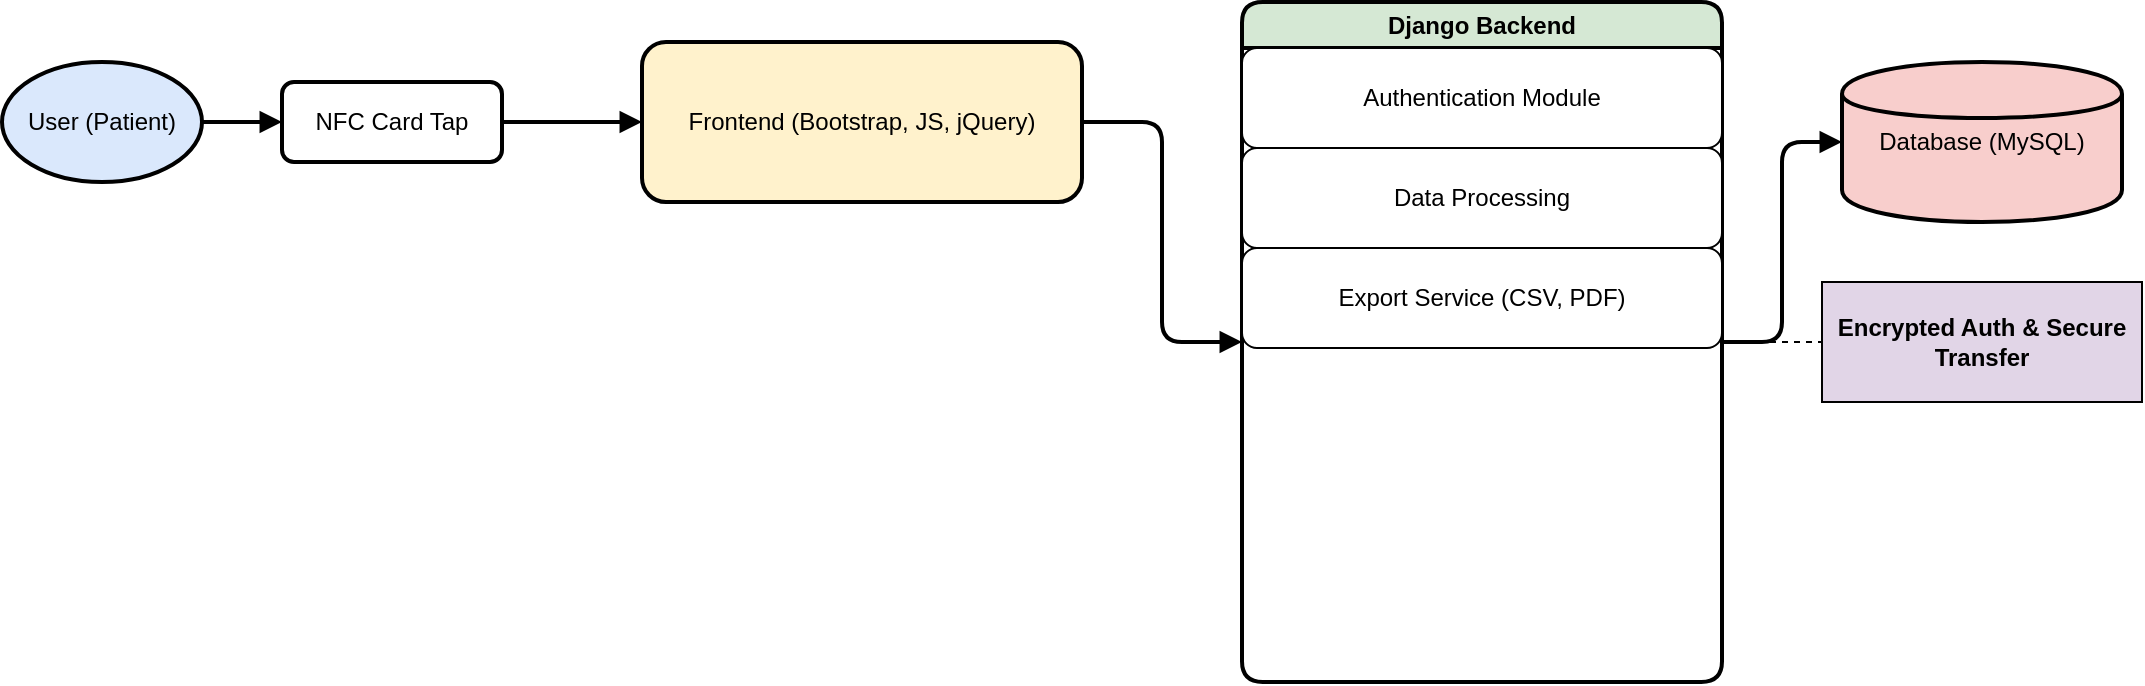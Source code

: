 <mxfile version="26.1.3">
  <diagram name="Page-1" id="86FY7t0vUXBt6ka-nkq8">
    <mxGraphModel dx="1072" dy="576" grid="1" gridSize="10" guides="1" tooltips="1" connect="1" arrows="1" fold="1" page="1" pageScale="1" pageWidth="827" pageHeight="1169" math="0" shadow="0">
      <root>
        <mxCell id="0" />
        <mxCell id="1" parent="0" />
        <mxCell id="lLYUYkc1CGLo7XCbQcHj-10" value="User (Patient)" style="ellipse;whiteSpace=wrap;html=1;aspect=fixed;align=center;verticalAlign=middle;strokeWidth=2;strokeColor=#000000;fillColor=#dae8fc;" vertex="1" parent="1">
          <mxGeometry x="460" y="290" width="100" height="60" as="geometry" />
        </mxCell>
        <mxCell id="lLYUYkc1CGLo7XCbQcHj-11" value="NFC Card Tap" style="rounded=1;whiteSpace=wrap;html=1;strokeWidth=2;strokeColor=#000000;fillColor=#ffffff;" vertex="1" parent="1">
          <mxGeometry x="600" y="300" width="110" height="40" as="geometry" />
        </mxCell>
        <mxCell id="lLYUYkc1CGLo7XCbQcHj-12" value="Frontend (Bootstrap, JS, jQuery)" style="rounded=1;whiteSpace=wrap;html=1;strokeWidth=2;strokeColor=#000000;fillColor=#fff2cc;" vertex="1" parent="1">
          <mxGeometry x="780" y="280" width="220" height="80" as="geometry" />
        </mxCell>
        <mxCell id="lLYUYkc1CGLo7XCbQcHj-13" value="Django Backend" style="swimlane;whiteSpace=wrap;html=1;childLayout=stackLayout;horizontal=1;rounded=1;strokeWidth=2;strokeColor=#000000;fillColor=#d5e8d4;horizontalStack=0;resizeParent=1;" vertex="1" parent="1">
          <mxGeometry x="1080" y="260" width="240" height="340" as="geometry" />
        </mxCell>
        <mxCell id="lLYUYkc1CGLo7XCbQcHj-14" value="Authentication Module" style="rounded=1;whiteSpace=wrap;html=1;strokeWidth=1;strokeColor=#000000;fillColor=#ffffff;" vertex="1" parent="lLYUYkc1CGLo7XCbQcHj-13">
          <mxGeometry y="23" width="240" height="50" as="geometry" />
        </mxCell>
        <mxCell id="lLYUYkc1CGLo7XCbQcHj-15" value="Data Processing" style="rounded=1;whiteSpace=wrap;html=1;strokeWidth=1;strokeColor=#000000;fillColor=#ffffff;" vertex="1" parent="lLYUYkc1CGLo7XCbQcHj-13">
          <mxGeometry y="73" width="240" height="50" as="geometry" />
        </mxCell>
        <mxCell id="lLYUYkc1CGLo7XCbQcHj-16" value="Export Service (CSV, PDF)" style="rounded=1;whiteSpace=wrap;html=1;strokeWidth=1;strokeColor=#000000;fillColor=#ffffff;" vertex="1" parent="lLYUYkc1CGLo7XCbQcHj-13">
          <mxGeometry y="123" width="240" height="50" as="geometry" />
        </mxCell>
        <mxCell id="lLYUYkc1CGLo7XCbQcHj-17" value="Database (MySQL)" style="shape=cylinder;whiteSpace=wrap;html=1;verticalAlign=middle;strokeWidth=2;strokeColor=#000000;fillColor=#f8cecc;" vertex="1" parent="1">
          <mxGeometry x="1380" y="290" width="140" height="80" as="geometry" />
        </mxCell>
        <mxCell id="lLYUYkc1CGLo7XCbQcHj-18" value="Encrypted Auth &amp; Secure Transfer" style="note;whiteSpace=wrap;html=1;strokeWidth=1;strokeColor=#000000;fillColor=#e1d5e7;fontStyle=1;" vertex="1" parent="1">
          <mxGeometry x="1370" y="400" width="160" height="60" as="geometry" />
        </mxCell>
        <mxCell id="lLYUYkc1CGLo7XCbQcHj-19" value="" style="edgeStyle=orthogonalEdgeStyle;rounded=1;orthogonalLoop=1;strokeWidth=2;endArrow=block;endFill=1;" edge="1" parent="1" source="lLYUYkc1CGLo7XCbQcHj-10" target="lLYUYkc1CGLo7XCbQcHj-11">
          <mxGeometry relative="1" as="geometry" />
        </mxCell>
        <mxCell id="lLYUYkc1CGLo7XCbQcHj-20" value="" style="edgeStyle=orthogonalEdgeStyle;rounded=1;orthogonalLoop=1;strokeWidth=2;endArrow=block;endFill=1;" edge="1" parent="1" source="lLYUYkc1CGLo7XCbQcHj-11" target="lLYUYkc1CGLo7XCbQcHj-12">
          <mxGeometry relative="1" as="geometry" />
        </mxCell>
        <mxCell id="lLYUYkc1CGLo7XCbQcHj-21" value="" style="edgeStyle=orthogonalEdgeStyle;rounded=1;orthogonalLoop=1;strokeWidth=2;endArrow=block;endFill=1;" edge="1" parent="1" source="lLYUYkc1CGLo7XCbQcHj-12" target="lLYUYkc1CGLo7XCbQcHj-13">
          <mxGeometry relative="1" as="geometry" />
        </mxCell>
        <mxCell id="lLYUYkc1CGLo7XCbQcHj-22" value="" style="edgeStyle=orthogonalEdgeStyle;rounded=1;orthogonalLoop=1;strokeWidth=2;endArrow=block;endFill=1;" edge="1" parent="1" source="lLYUYkc1CGLo7XCbQcHj-13" target="lLYUYkc1CGLo7XCbQcHj-17">
          <mxGeometry relative="1" as="geometry" />
        </mxCell>
        <mxCell id="lLYUYkc1CGLo7XCbQcHj-23" value="" style="edgeStyle=elbowEdgeStyle;rounded=1;strokeWidth=1;dashed=1;endArrow=none;" edge="1" parent="1" source="lLYUYkc1CGLo7XCbQcHj-13" target="lLYUYkc1CGLo7XCbQcHj-18">
          <mxGeometry relative="1" as="geometry" />
        </mxCell>
      </root>
    </mxGraphModel>
  </diagram>
</mxfile>
